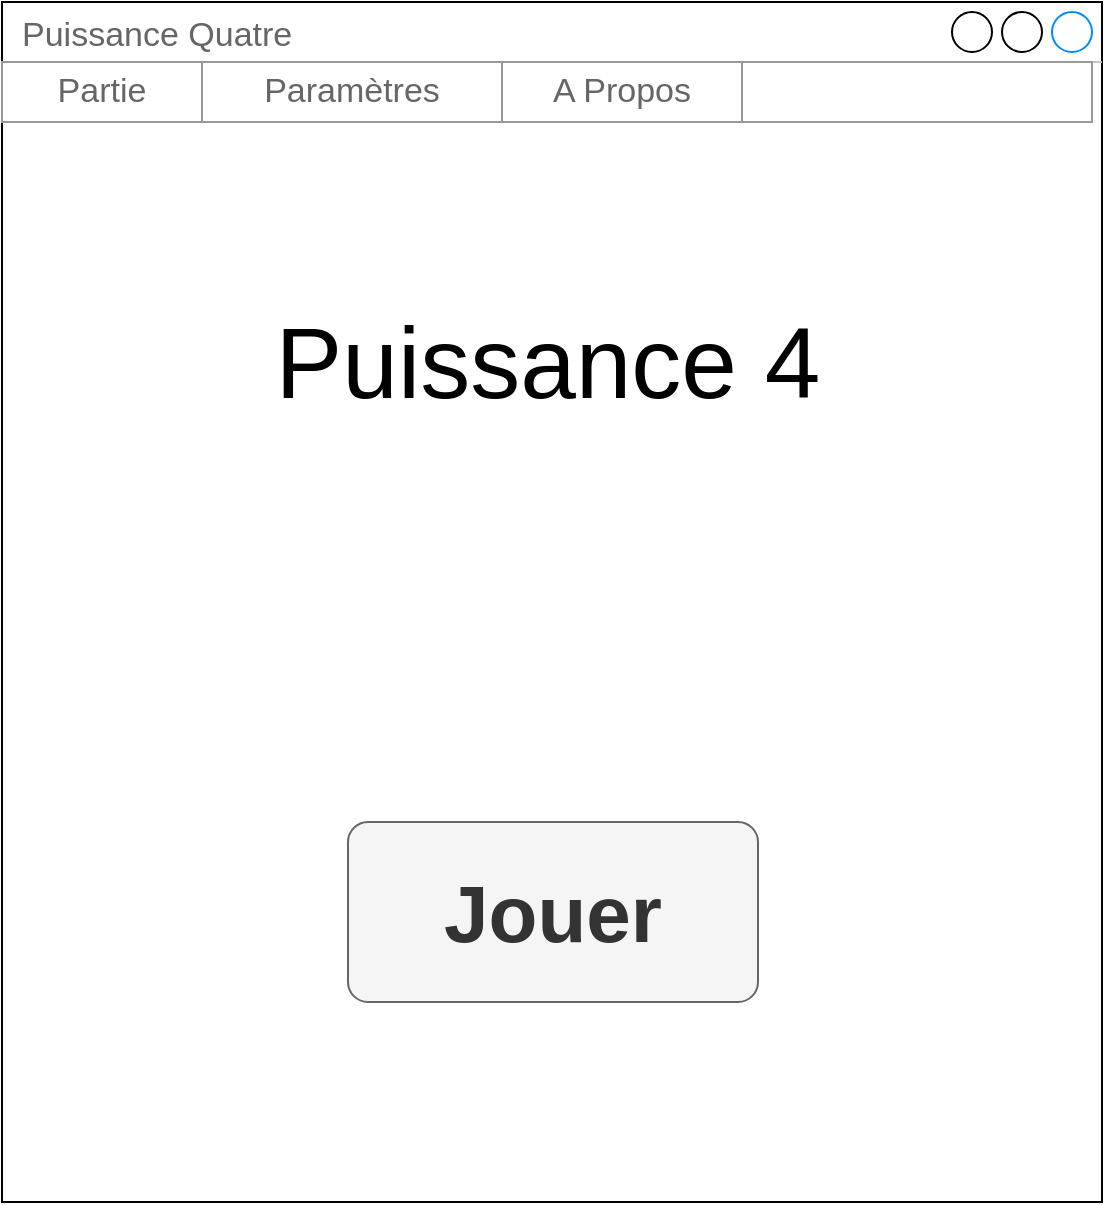 <mxfile version="22.1.11" type="device" pages="3">
  <diagram name="PageAccueil" id="2TXwo9gbs4rRBUN1DGV3">
    <mxGraphModel dx="1838" dy="1114" grid="1" gridSize="10" guides="1" tooltips="1" connect="1" arrows="1" fold="1" page="1" pageScale="1" pageWidth="1920" pageHeight="1200" math="0" shadow="0">
      <root>
        <mxCell id="0" />
        <mxCell id="1" parent="0" />
        <mxCell id="amMof3nMNSoe1B8IsklJ-2" value="Puissance Quatre" style="strokeWidth=1;shadow=0;dashed=0;align=center;html=1;shape=mxgraph.mockup.containers.window;align=left;verticalAlign=top;spacingLeft=8;strokeColor2=#008cff;strokeColor3=#c4c4c4;fontColor=#666666;mainText=;fontSize=17;labelBackgroundColor=none;whiteSpace=wrap;" vertex="1" parent="1">
          <mxGeometry x="685" y="300" width="550" height="600" as="geometry" />
        </mxCell>
        <mxCell id="amMof3nMNSoe1B8IsklJ-3" value="" style="strokeWidth=1;shadow=0;dashed=0;align=center;html=1;shape=mxgraph.mockup.forms.rrect;rSize=0;strokeColor=#999999;" vertex="1" parent="1">
          <mxGeometry x="685" y="330" width="545" height="30" as="geometry" />
        </mxCell>
        <mxCell id="amMof3nMNSoe1B8IsklJ-4" value="Partie" style="strokeColor=inherit;fillColor=inherit;gradientColor=inherit;strokeWidth=1;shadow=0;dashed=0;align=center;html=1;shape=mxgraph.mockup.forms.rrect;rSize=0;fontSize=17;fontColor=#666666;whiteSpace=wrap;" vertex="1" parent="amMof3nMNSoe1B8IsklJ-3">
          <mxGeometry width="100" height="30" as="geometry" />
        </mxCell>
        <mxCell id="amMof3nMNSoe1B8IsklJ-5" value="Paramètres" style="strokeColor=inherit;fillColor=inherit;gradientColor=inherit;strokeWidth=1;shadow=0;dashed=0;align=center;html=1;shape=mxgraph.mockup.forms.rrect;rSize=0;fontSize=17;fontColor=#666666;whiteSpace=wrap;" vertex="1" parent="amMof3nMNSoe1B8IsklJ-3">
          <mxGeometry x="100" width="150" height="30" as="geometry" />
        </mxCell>
        <mxCell id="amMof3nMNSoe1B8IsklJ-6" value="A Propos" style="strokeColor=inherit;fillColor=inherit;gradientColor=inherit;strokeWidth=1;shadow=0;dashed=0;align=center;html=1;shape=mxgraph.mockup.forms.rrect;rSize=0;fontSize=17;fontColor=#666666;whiteSpace=wrap;" vertex="1" parent="amMof3nMNSoe1B8IsklJ-3">
          <mxGeometry x="250" width="120" height="30" as="geometry" />
        </mxCell>
        <mxCell id="amMof3nMNSoe1B8IsklJ-11" value="&lt;font style=&quot;font-size: 40px;&quot;&gt;Jouer&lt;/font&gt;" style="strokeWidth=1;shadow=0;dashed=0;align=center;html=1;shape=mxgraph.mockup.buttons.button;strokeColor=#666666;fontColor=#333333;mainText=;buttonStyle=round;fontSize=17;fontStyle=1;fillColor=#f5f5f5;whiteSpace=wrap;" vertex="1" parent="1">
          <mxGeometry x="858" y="710" width="205" height="90" as="geometry" />
        </mxCell>
        <mxCell id="amMof3nMNSoe1B8IsklJ-12" value="&lt;font style=&quot;font-size: 50px;&quot;&gt;Puissance 4&lt;/font&gt;" style="text;html=1;strokeColor=none;fillColor=none;align=center;verticalAlign=middle;whiteSpace=wrap;rounded=0;" vertex="1" parent="1">
          <mxGeometry x="792.5" y="450" width="330" height="60" as="geometry" />
        </mxCell>
      </root>
    </mxGraphModel>
  </diagram>
  <diagram id="pp6uk78p1qZF44GDYSgt" name="PageJeu">
    <mxGraphModel dx="2083" dy="1263" grid="1" gridSize="10" guides="1" tooltips="1" connect="1" arrows="1" fold="1" page="1" pageScale="1" pageWidth="1920" pageHeight="1200" math="0" shadow="0">
      <root>
        <mxCell id="0" />
        <mxCell id="1" parent="0" />
        <mxCell id="5qlQxNVg0XVNPBJvxIN9-1" value="Puissance Quatre" style="strokeWidth=1;shadow=0;dashed=0;align=center;html=1;shape=mxgraph.mockup.containers.window;align=left;verticalAlign=top;spacingLeft=8;strokeColor2=#008cff;strokeColor3=#c4c4c4;fontColor=#666666;mainText=;fontSize=17;labelBackgroundColor=none;whiteSpace=wrap;" vertex="1" parent="1">
          <mxGeometry x="520" y="180" width="600" height="720" as="geometry" />
        </mxCell>
        <mxCell id="ZDUaPTV_WmkxvIF6fVCS-28" value="" style="rounded=0;whiteSpace=wrap;html=1;" vertex="1" parent="1">
          <mxGeometry x="530" y="280" width="570" height="500" as="geometry" />
        </mxCell>
        <mxCell id="ZDUaPTV_WmkxvIF6fVCS-10" value="" style="strokeWidth=1;shadow=0;dashed=0;align=center;html=1;shape=mxgraph.mockup.forms.rrect;rSize=0;strokeColor=#999999;" vertex="1" parent="1">
          <mxGeometry x="520" y="210" width="600" height="30" as="geometry" />
        </mxCell>
        <mxCell id="ZDUaPTV_WmkxvIF6fVCS-11" value="Partie" style="strokeColor=inherit;fillColor=inherit;gradientColor=inherit;strokeWidth=1;shadow=0;dashed=0;align=center;html=1;shape=mxgraph.mockup.forms.rrect;rSize=0;fontSize=17;fontColor=#666666;whiteSpace=wrap;" vertex="1" parent="ZDUaPTV_WmkxvIF6fVCS-10">
          <mxGeometry width="68.182" height="30" as="geometry" />
        </mxCell>
        <mxCell id="ZDUaPTV_WmkxvIF6fVCS-12" value="Paramètres" style="strokeColor=inherit;fillColor=inherit;gradientColor=inherit;strokeWidth=1;shadow=0;dashed=0;align=center;html=1;shape=mxgraph.mockup.forms.rrect;rSize=0;fontSize=17;fontColor=#666666;whiteSpace=wrap;" vertex="1" parent="ZDUaPTV_WmkxvIF6fVCS-10">
          <mxGeometry x="68.182" width="121.725" height="30" as="geometry" />
        </mxCell>
        <mxCell id="ZDUaPTV_WmkxvIF6fVCS-13" value="A Propos" style="strokeColor=inherit;fillColor=inherit;gradientColor=inherit;strokeWidth=1;shadow=0;dashed=0;align=center;html=1;shape=mxgraph.mockup.forms.rrect;rSize=0;fontSize=17;fontColor=#666666;whiteSpace=wrap;" vertex="1" parent="ZDUaPTV_WmkxvIF6fVCS-10">
          <mxGeometry x="190.909" width="102.273" height="30" as="geometry" />
        </mxCell>
        <mxCell id="ZDUaPTV_WmkxvIF6fVCS-15" value="" style="ellipse;whiteSpace=wrap;html=1;aspect=fixed;" vertex="1" parent="1">
          <mxGeometry x="540" y="700" width="70" height="70" as="geometry" />
        </mxCell>
        <mxCell id="ZDUaPTV_WmkxvIF6fVCS-16" value="" style="ellipse;whiteSpace=wrap;html=1;aspect=fixed;" vertex="1" parent="1">
          <mxGeometry x="620" y="700" width="70" height="70" as="geometry" />
        </mxCell>
        <mxCell id="ZDUaPTV_WmkxvIF6fVCS-17" value="" style="ellipse;whiteSpace=wrap;html=1;aspect=fixed;" vertex="1" parent="1">
          <mxGeometry x="700" y="700" width="70" height="70" as="geometry" />
        </mxCell>
        <mxCell id="ZDUaPTV_WmkxvIF6fVCS-18" value="" style="ellipse;whiteSpace=wrap;html=1;aspect=fixed;" vertex="1" parent="1">
          <mxGeometry x="860" y="700" width="70" height="70" as="geometry" />
        </mxCell>
        <mxCell id="ZDUaPTV_WmkxvIF6fVCS-19" value="" style="ellipse;whiteSpace=wrap;html=1;aspect=fixed;" vertex="1" parent="1">
          <mxGeometry x="780" y="700" width="70" height="70" as="geometry" />
        </mxCell>
        <mxCell id="ZDUaPTV_WmkxvIF6fVCS-21" value="" style="ellipse;whiteSpace=wrap;html=1;aspect=fixed;" vertex="1" parent="1">
          <mxGeometry x="940" y="700" width="70" height="70" as="geometry" />
        </mxCell>
        <mxCell id="ZDUaPTV_WmkxvIF6fVCS-22" value="" style="ellipse;whiteSpace=wrap;html=1;aspect=fixed;" vertex="1" parent="1">
          <mxGeometry x="1020" y="700" width="70" height="70" as="geometry" />
        </mxCell>
        <mxCell id="ZDUaPTV_WmkxvIF6fVCS-29" value="" style="ellipse;whiteSpace=wrap;html=1;aspect=fixed;" vertex="1" parent="1">
          <mxGeometry x="540" y="620" width="70" height="70" as="geometry" />
        </mxCell>
        <mxCell id="ZDUaPTV_WmkxvIF6fVCS-30" value="" style="ellipse;whiteSpace=wrap;html=1;aspect=fixed;" vertex="1" parent="1">
          <mxGeometry x="620" y="620" width="70" height="70" as="geometry" />
        </mxCell>
        <mxCell id="ZDUaPTV_WmkxvIF6fVCS-31" value="" style="ellipse;whiteSpace=wrap;html=1;aspect=fixed;" vertex="1" parent="1">
          <mxGeometry x="700" y="620" width="70" height="70" as="geometry" />
        </mxCell>
        <mxCell id="ZDUaPTV_WmkxvIF6fVCS-32" value="" style="ellipse;whiteSpace=wrap;html=1;aspect=fixed;" vertex="1" parent="1">
          <mxGeometry x="860" y="620" width="70" height="70" as="geometry" />
        </mxCell>
        <mxCell id="ZDUaPTV_WmkxvIF6fVCS-33" value="" style="ellipse;whiteSpace=wrap;html=1;aspect=fixed;" vertex="1" parent="1">
          <mxGeometry x="780" y="620" width="70" height="70" as="geometry" />
        </mxCell>
        <mxCell id="ZDUaPTV_WmkxvIF6fVCS-34" value="" style="ellipse;whiteSpace=wrap;html=1;aspect=fixed;" vertex="1" parent="1">
          <mxGeometry x="940" y="620" width="70" height="70" as="geometry" />
        </mxCell>
        <mxCell id="ZDUaPTV_WmkxvIF6fVCS-35" value="" style="ellipse;whiteSpace=wrap;html=1;aspect=fixed;" vertex="1" parent="1">
          <mxGeometry x="1020" y="620" width="70" height="70" as="geometry" />
        </mxCell>
        <mxCell id="ZDUaPTV_WmkxvIF6fVCS-36" value="" style="ellipse;whiteSpace=wrap;html=1;aspect=fixed;" vertex="1" parent="1">
          <mxGeometry x="540" y="540" width="70" height="70" as="geometry" />
        </mxCell>
        <mxCell id="ZDUaPTV_WmkxvIF6fVCS-37" value="" style="ellipse;whiteSpace=wrap;html=1;aspect=fixed;" vertex="1" parent="1">
          <mxGeometry x="620" y="540" width="70" height="70" as="geometry" />
        </mxCell>
        <mxCell id="ZDUaPTV_WmkxvIF6fVCS-38" value="" style="ellipse;whiteSpace=wrap;html=1;aspect=fixed;" vertex="1" parent="1">
          <mxGeometry x="700" y="540" width="70" height="70" as="geometry" />
        </mxCell>
        <mxCell id="ZDUaPTV_WmkxvIF6fVCS-39" value="" style="ellipse;whiteSpace=wrap;html=1;aspect=fixed;" vertex="1" parent="1">
          <mxGeometry x="860" y="540" width="70" height="70" as="geometry" />
        </mxCell>
        <mxCell id="ZDUaPTV_WmkxvIF6fVCS-40" value="" style="ellipse;whiteSpace=wrap;html=1;aspect=fixed;" vertex="1" parent="1">
          <mxGeometry x="780" y="540" width="70" height="70" as="geometry" />
        </mxCell>
        <mxCell id="ZDUaPTV_WmkxvIF6fVCS-41" value="" style="ellipse;whiteSpace=wrap;html=1;aspect=fixed;" vertex="1" parent="1">
          <mxGeometry x="940" y="540" width="70" height="70" as="geometry" />
        </mxCell>
        <mxCell id="ZDUaPTV_WmkxvIF6fVCS-42" value="" style="ellipse;whiteSpace=wrap;html=1;aspect=fixed;" vertex="1" parent="1">
          <mxGeometry x="1020" y="540" width="70" height="70" as="geometry" />
        </mxCell>
        <mxCell id="ZDUaPTV_WmkxvIF6fVCS-43" value="" style="ellipse;whiteSpace=wrap;html=1;aspect=fixed;" vertex="1" parent="1">
          <mxGeometry x="540" y="460" width="70" height="70" as="geometry" />
        </mxCell>
        <mxCell id="ZDUaPTV_WmkxvIF6fVCS-44" value="" style="ellipse;whiteSpace=wrap;html=1;aspect=fixed;" vertex="1" parent="1">
          <mxGeometry x="620" y="460" width="70" height="70" as="geometry" />
        </mxCell>
        <mxCell id="ZDUaPTV_WmkxvIF6fVCS-45" value="" style="ellipse;whiteSpace=wrap;html=1;aspect=fixed;" vertex="1" parent="1">
          <mxGeometry x="700" y="460" width="70" height="70" as="geometry" />
        </mxCell>
        <mxCell id="ZDUaPTV_WmkxvIF6fVCS-46" value="" style="ellipse;whiteSpace=wrap;html=1;aspect=fixed;" vertex="1" parent="1">
          <mxGeometry x="860" y="460" width="70" height="70" as="geometry" />
        </mxCell>
        <mxCell id="ZDUaPTV_WmkxvIF6fVCS-47" value="" style="ellipse;whiteSpace=wrap;html=1;aspect=fixed;" vertex="1" parent="1">
          <mxGeometry x="780" y="460" width="70" height="70" as="geometry" />
        </mxCell>
        <mxCell id="ZDUaPTV_WmkxvIF6fVCS-48" value="" style="ellipse;whiteSpace=wrap;html=1;aspect=fixed;" vertex="1" parent="1">
          <mxGeometry x="940" y="460" width="70" height="70" as="geometry" />
        </mxCell>
        <mxCell id="ZDUaPTV_WmkxvIF6fVCS-49" value="" style="ellipse;whiteSpace=wrap;html=1;aspect=fixed;" vertex="1" parent="1">
          <mxGeometry x="1020" y="460" width="70" height="70" as="geometry" />
        </mxCell>
        <mxCell id="ZDUaPTV_WmkxvIF6fVCS-50" value="" style="ellipse;whiteSpace=wrap;html=1;aspect=fixed;" vertex="1" parent="1">
          <mxGeometry x="540" y="380" width="70" height="70" as="geometry" />
        </mxCell>
        <mxCell id="ZDUaPTV_WmkxvIF6fVCS-51" value="" style="ellipse;whiteSpace=wrap;html=1;aspect=fixed;" vertex="1" parent="1">
          <mxGeometry x="620" y="380" width="70" height="70" as="geometry" />
        </mxCell>
        <mxCell id="ZDUaPTV_WmkxvIF6fVCS-52" value="" style="ellipse;whiteSpace=wrap;html=1;aspect=fixed;" vertex="1" parent="1">
          <mxGeometry x="700" y="380" width="70" height="70" as="geometry" />
        </mxCell>
        <mxCell id="ZDUaPTV_WmkxvIF6fVCS-53" value="" style="ellipse;whiteSpace=wrap;html=1;aspect=fixed;" vertex="1" parent="1">
          <mxGeometry x="860" y="380" width="70" height="70" as="geometry" />
        </mxCell>
        <mxCell id="ZDUaPTV_WmkxvIF6fVCS-54" value="" style="ellipse;whiteSpace=wrap;html=1;aspect=fixed;" vertex="1" parent="1">
          <mxGeometry x="780" y="380" width="70" height="70" as="geometry" />
        </mxCell>
        <mxCell id="ZDUaPTV_WmkxvIF6fVCS-55" value="" style="ellipse;whiteSpace=wrap;html=1;aspect=fixed;" vertex="1" parent="1">
          <mxGeometry x="940" y="380" width="70" height="70" as="geometry" />
        </mxCell>
        <mxCell id="ZDUaPTV_WmkxvIF6fVCS-56" value="" style="ellipse;whiteSpace=wrap;html=1;aspect=fixed;" vertex="1" parent="1">
          <mxGeometry x="1020" y="380" width="70" height="70" as="geometry" />
        </mxCell>
        <mxCell id="ZDUaPTV_WmkxvIF6fVCS-57" value="" style="ellipse;whiteSpace=wrap;html=1;aspect=fixed;" vertex="1" parent="1">
          <mxGeometry x="540" y="300" width="70" height="70" as="geometry" />
        </mxCell>
        <mxCell id="ZDUaPTV_WmkxvIF6fVCS-58" value="" style="ellipse;whiteSpace=wrap;html=1;aspect=fixed;" vertex="1" parent="1">
          <mxGeometry x="620" y="300" width="70" height="70" as="geometry" />
        </mxCell>
        <mxCell id="ZDUaPTV_WmkxvIF6fVCS-59" value="" style="ellipse;whiteSpace=wrap;html=1;aspect=fixed;" vertex="1" parent="1">
          <mxGeometry x="700" y="300" width="70" height="70" as="geometry" />
        </mxCell>
        <mxCell id="ZDUaPTV_WmkxvIF6fVCS-60" value="" style="ellipse;whiteSpace=wrap;html=1;aspect=fixed;" vertex="1" parent="1">
          <mxGeometry x="860" y="300" width="70" height="70" as="geometry" />
        </mxCell>
        <mxCell id="ZDUaPTV_WmkxvIF6fVCS-61" value="" style="ellipse;whiteSpace=wrap;html=1;aspect=fixed;" vertex="1" parent="1">
          <mxGeometry x="780" y="300" width="70" height="70" as="geometry" />
        </mxCell>
        <mxCell id="ZDUaPTV_WmkxvIF6fVCS-62" value="" style="ellipse;whiteSpace=wrap;html=1;aspect=fixed;" vertex="1" parent="1">
          <mxGeometry x="940" y="300" width="70" height="70" as="geometry" />
        </mxCell>
        <mxCell id="ZDUaPTV_WmkxvIF6fVCS-63" value="" style="ellipse;whiteSpace=wrap;html=1;aspect=fixed;" vertex="1" parent="1">
          <mxGeometry x="1020" y="300" width="70" height="70" as="geometry" />
        </mxCell>
        <mxCell id="ZDUaPTV_WmkxvIF6fVCS-64" value="Undo" style="strokeWidth=1;shadow=0;dashed=0;align=center;html=1;shape=mxgraph.mockup.buttons.button;strokeColor=#666666;fontColor=#333333;mainText=;buttonStyle=round;fontSize=17;fontStyle=1;fillColor=#f5f5f5;whiteSpace=wrap;" vertex="1" parent="1">
          <mxGeometry x="530" y="820" width="80" height="50" as="geometry" />
        </mxCell>
        <mxCell id="ZDUaPTV_WmkxvIF6fVCS-65" value="Redo" style="strokeWidth=1;shadow=0;dashed=0;align=center;html=1;shape=mxgraph.mockup.buttons.button;strokeColor=#666666;fontColor=#333333;mainText=;buttonStyle=round;fontSize=17;fontStyle=1;fillColor=#f5f5f5;whiteSpace=wrap;" vertex="1" parent="1">
          <mxGeometry x="615" y="820" width="80" height="50" as="geometry" />
        </mxCell>
        <mxCell id="ZDUaPTV_WmkxvIF6fVCS-66" value="Bonus" style="strokeWidth=1;shadow=0;dashed=0;align=center;html=1;shape=mxgraph.mockup.buttons.button;strokeColor=#666666;fontColor=#333333;mainText=;buttonStyle=round;fontSize=17;fontStyle=1;fillColor=#f5f5f5;whiteSpace=wrap;" vertex="1" parent="1">
          <mxGeometry x="775" y="820" width="80" height="50" as="geometry" />
        </mxCell>
        <mxCell id="ZDUaPTV_WmkxvIF6fVCS-67" value="Quitter" style="strokeWidth=1;shadow=0;dashed=0;align=center;html=1;shape=mxgraph.mockup.buttons.button;strokeColor=#666666;fontColor=#333333;mainText=;buttonStyle=round;fontSize=17;fontStyle=1;fillColor=#f5f5f5;whiteSpace=wrap;" vertex="1" parent="1">
          <mxGeometry x="1010" y="820" width="90" height="50" as="geometry" />
        </mxCell>
      </root>
    </mxGraphModel>
  </diagram>
  <diagram id="NE7c-XT89oKmcaYiYi_b" name="PageParamètres">
    <mxGraphModel dx="1736" dy="1052" grid="1" gridSize="10" guides="1" tooltips="1" connect="1" arrows="1" fold="1" page="1" pageScale="1" pageWidth="1920" pageHeight="1200" math="0" shadow="0">
      <root>
        <mxCell id="0" />
        <mxCell id="1" parent="0" />
        <mxCell id="NnzAA-BNGI6FcEWkGasD-1" value="Puissance Quatre" style="strokeWidth=1;shadow=0;dashed=0;align=center;html=1;shape=mxgraph.mockup.containers.window;align=left;verticalAlign=top;spacingLeft=8;strokeColor2=#008cff;strokeColor3=#c4c4c4;fontColor=#666666;mainText=;fontSize=17;labelBackgroundColor=none;whiteSpace=wrap;" vertex="1" parent="1">
          <mxGeometry x="660" y="270" width="600" height="570" as="geometry" />
        </mxCell>
        <mxCell id="NnzAA-BNGI6FcEWkGasD-2" value="" style="strokeWidth=1;shadow=0;dashed=0;align=center;html=1;shape=mxgraph.mockup.forms.rrect;rSize=0;strokeColor=#999999;" vertex="1" parent="1">
          <mxGeometry x="660" y="300" width="600" height="30" as="geometry" />
        </mxCell>
        <mxCell id="NnzAA-BNGI6FcEWkGasD-3" value="Partie" style="strokeColor=inherit;fillColor=inherit;gradientColor=inherit;strokeWidth=1;shadow=0;dashed=0;align=center;html=1;shape=mxgraph.mockup.forms.rrect;rSize=0;fontSize=17;fontColor=#666666;whiteSpace=wrap;" vertex="1" parent="NnzAA-BNGI6FcEWkGasD-2">
          <mxGeometry width="68.182" height="30" as="geometry" />
        </mxCell>
        <mxCell id="NnzAA-BNGI6FcEWkGasD-4" value="Paramètres" style="strokeColor=inherit;fillColor=inherit;gradientColor=inherit;strokeWidth=1;shadow=0;dashed=0;align=center;html=1;shape=mxgraph.mockup.forms.rrect;rSize=0;fontSize=17;fontColor=#666666;whiteSpace=wrap;" vertex="1" parent="NnzAA-BNGI6FcEWkGasD-2">
          <mxGeometry x="68.182" width="121.725" height="30" as="geometry" />
        </mxCell>
        <mxCell id="NnzAA-BNGI6FcEWkGasD-5" value="A Propos" style="strokeColor=inherit;fillColor=inherit;gradientColor=inherit;strokeWidth=1;shadow=0;dashed=0;align=center;html=1;shape=mxgraph.mockup.forms.rrect;rSize=0;fontSize=17;fontColor=#666666;whiteSpace=wrap;" vertex="1" parent="NnzAA-BNGI6FcEWkGasD-2">
          <mxGeometry x="190.909" width="102.273" height="30" as="geometry" />
        </mxCell>
        <mxCell id="NnzAA-BNGI6FcEWkGasD-6" value="&lt;h1 style=&quot;font-size: 36px;&quot;&gt;Personnalisation&lt;/h1&gt;" style="text;html=1;strokeColor=none;fillColor=none;align=center;verticalAlign=middle;whiteSpace=wrap;rounded=0;" vertex="1" parent="1">
          <mxGeometry x="809" y="600" width="302" height="60" as="geometry" />
        </mxCell>
        <mxCell id="NnzAA-BNGI6FcEWkGasD-7" value="&lt;h1 style=&quot;font-size: 22px;&quot;&gt;&lt;font style=&quot;font-size: 22px;&quot;&gt;&lt;span style=&quot;font-weight: normal;&quot;&gt;Taille de la grille&lt;/span&gt; :&lt;/font&gt;&lt;/h1&gt;" style="text;html=1;strokeColor=none;fillColor=none;align=center;verticalAlign=middle;whiteSpace=wrap;rounded=0;" vertex="1" parent="1">
          <mxGeometry x="670" y="420" width="180" height="30" as="geometry" />
        </mxCell>
        <mxCell id="NnzAA-BNGI6FcEWkGasD-8" value="&lt;div&gt;6&lt;/div&gt;" style="strokeWidth=1;shadow=0;dashed=0;align=center;html=1;shape=mxgraph.mockup.forms.spinner;strokeColor=#999999;spinLayout=right;spinStyle=normal;adjStyle=triangle;fillColor=#aaddff;fontSize=17;fontColor=#666666;mainText=;html=1;overflow=fill;" vertex="1" parent="1">
          <mxGeometry x="940" y="420" width="90" height="30" as="geometry" />
        </mxCell>
        <mxCell id="NnzAA-BNGI6FcEWkGasD-9" value="7" style="strokeWidth=1;shadow=0;dashed=0;align=center;html=1;shape=mxgraph.mockup.forms.spinner;strokeColor=#999999;spinLayout=right;spinStyle=normal;adjStyle=triangle;fillColor=#aaddff;fontSize=17;fontColor=#666666;mainText=;html=1;overflow=fill;" vertex="1" parent="1">
          <mxGeometry x="1058" y="420" width="90" height="30" as="geometry" />
        </mxCell>
        <mxCell id="NnzAA-BNGI6FcEWkGasD-11" value="&lt;font style=&quot;font-size: 22px;&quot;&gt;&lt;span style=&quot;font-weight: normal;&quot;&gt;Nombre de jetons requis&lt;/span&gt; :&lt;/font&gt;" style="text;html=1;strokeColor=none;fillColor=none;align=center;verticalAlign=middle;whiteSpace=wrap;rounded=0;" vertex="1" parent="1">
          <mxGeometry x="670" y="480" width="260" height="50" as="geometry" />
        </mxCell>
        <mxCell id="NnzAA-BNGI6FcEWkGasD-12" style="edgeStyle=orthogonalEdgeStyle;rounded=0;orthogonalLoop=1;jettySize=auto;html=1;exitX=0.5;exitY=1;exitDx=0;exitDy=0;" edge="1" parent="1" source="NnzAA-BNGI6FcEWkGasD-11" target="NnzAA-BNGI6FcEWkGasD-11">
          <mxGeometry relative="1" as="geometry" />
        </mxCell>
        <mxCell id="NnzAA-BNGI6FcEWkGasD-19" value="&lt;table cellpadding=&quot;0&quot; cellspacing=&quot;0&quot; style=&quot;width:100%;height:100%;&quot;&gt;&lt;tbody&gt;&lt;tr&gt;&lt;td style=&quot;width:85%&quot;&gt;4&lt;br&gt;&lt;/td&gt;&lt;td style=&quot;width:15%&quot;&gt;&lt;/td&gt;&lt;/tr&gt;&lt;/tbody&gt;&lt;/table&gt;" style="strokeWidth=1;shadow=0;dashed=0;align=center;html=1;shape=mxgraph.mockup.forms.spinner;strokeColor=#999999;spinLayout=right;spinStyle=normal;adjStyle=triangle;fillColor=#aaddff;fontSize=17;fontColor=#666666;mainText=;html=1;overflow=fill;" vertex="1" parent="1">
          <mxGeometry x="940" y="490" width="90" height="30" as="geometry" />
        </mxCell>
        <mxCell id="NnzAA-BNGI6FcEWkGasD-20" value="&lt;h1 style=&quot;font-size: 22px;&quot;&gt;&lt;font style=&quot;font-size: 22px;&quot;&gt;&lt;span style=&quot;font-weight: normal;&quot;&gt;Difficulté&lt;/span&gt; :&lt;/font&gt;&lt;/h1&gt;" style="text;html=1;strokeColor=none;fillColor=none;align=center;verticalAlign=middle;whiteSpace=wrap;rounded=0;" vertex="1" parent="1">
          <mxGeometry x="670" y="540" width="110" height="30" as="geometry" />
        </mxCell>
        <mxCell id="NnzAA-BNGI6FcEWkGasD-22" value="" style="verticalLabelPosition=bottom;shadow=0;dashed=0;align=center;html=1;verticalAlign=top;strokeWidth=3;shape=mxgraph.mockup.forms.horSlider;strokeColor=#999999;sliderStyle=basic;sliderPos=20;handleStyle=circle;fillColor2=#ddeeff;" vertex="1" parent="1">
          <mxGeometry x="790" y="540" width="350" height="30" as="geometry" />
        </mxCell>
        <mxCell id="NnzAA-BNGI6FcEWkGasD-23" value="" style="verticalLabelPosition=bottom;shadow=0;dashed=0;align=center;html=1;verticalAlign=top;strokeWidth=1;shape=mxgraph.mockup.forms.splitter;strokeColor=#999999;" vertex="1" parent="1">
          <mxGeometry x="660" y="590" width="600" height="10" as="geometry" />
        </mxCell>
        <mxCell id="NnzAA-BNGI6FcEWkGasD-24" value="&lt;h1 style=&quot;font-size: 36px;&quot;&gt;Paramètres&lt;/h1&gt;" style="text;html=1;strokeColor=none;fillColor=none;align=center;verticalAlign=middle;whiteSpace=wrap;rounded=0;" vertex="1" parent="1">
          <mxGeometry x="863" y="340" width="195" height="60" as="geometry" />
        </mxCell>
        <mxCell id="NnzAA-BNGI6FcEWkGasD-25" value="&lt;h1 style=&quot;font-size: 22px;&quot;&gt;&lt;font style=&quot;font-size: 22px;&quot;&gt;&lt;span style=&quot;font-weight: normal;&quot;&gt;Couleurs de la grille&lt;/span&gt; :&lt;/font&gt;&lt;/h1&gt;" style="text;html=1;strokeColor=none;fillColor=none;align=center;verticalAlign=middle;whiteSpace=wrap;rounded=0;" vertex="1" parent="1">
          <mxGeometry x="680" y="780" width="220" height="30" as="geometry" />
        </mxCell>
        <mxCell id="NnzAA-BNGI6FcEWkGasD-26" value="&lt;h1 style=&quot;font-size: 22px;&quot;&gt;&lt;font style=&quot;font-size: 22px;&quot;&gt;&lt;span style=&quot;font-weight: normal;&quot;&gt;Couleurs des jetons du joueur&lt;/span&gt; :&lt;/font&gt;&lt;/h1&gt;" style="text;html=1;strokeColor=none;fillColor=none;align=center;verticalAlign=middle;whiteSpace=wrap;rounded=0;" vertex="1" parent="1">
          <mxGeometry x="680" y="670" width="320" height="30" as="geometry" />
        </mxCell>
        <mxCell id="NnzAA-BNGI6FcEWkGasD-27" value="&lt;h1 style=&quot;font-size: 22px;&quot;&gt;&lt;font style=&quot;font-size: 22px;&quot;&gt;&lt;span style=&quot;font-weight: normal;&quot;&gt;Couleur des jetons du bot&lt;/span&gt; :&lt;/font&gt;&lt;/h1&gt;" style="text;html=1;strokeColor=none;fillColor=none;align=center;verticalAlign=middle;whiteSpace=wrap;rounded=0;" vertex="1" parent="1">
          <mxGeometry x="680" y="730" width="270" height="30" as="geometry" />
        </mxCell>
        <mxCell id="NnzAA-BNGI6FcEWkGasD-28" value="" style="verticalLabelPosition=bottom;shadow=0;dashed=0;align=center;html=1;verticalAlign=top;strokeWidth=1;shape=mxgraph.mockup.forms.colorPicker;chosenColor=#aaddff;" vertex="1" parent="1">
          <mxGeometry x="1018" y="665" width="40" height="40" as="geometry" />
        </mxCell>
        <mxCell id="NnzAA-BNGI6FcEWkGasD-29" value="" style="verticalLabelPosition=bottom;shadow=0;dashed=0;align=center;html=1;verticalAlign=top;strokeWidth=1;shape=mxgraph.mockup.forms.colorPicker;chosenColor=#aaddff;" vertex="1" parent="1">
          <mxGeometry x="960" y="725" width="40" height="40" as="geometry" />
        </mxCell>
        <mxCell id="NnzAA-BNGI6FcEWkGasD-30" value="" style="verticalLabelPosition=bottom;shadow=0;dashed=0;align=center;html=1;verticalAlign=top;strokeWidth=1;shape=mxgraph.mockup.forms.colorPicker;chosenColor=#aaddff;" vertex="1" parent="1">
          <mxGeometry x="920" y="775" width="40" height="40" as="geometry" />
        </mxCell>
      </root>
    </mxGraphModel>
  </diagram>
</mxfile>

